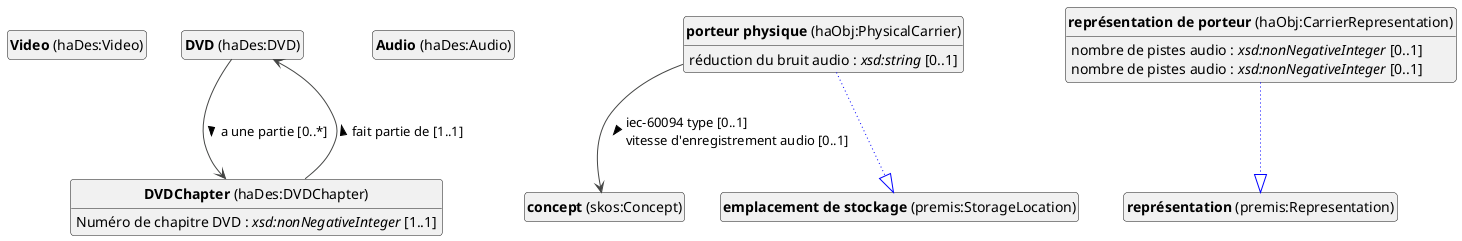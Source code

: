 @startuml
!theme vibrant
skinparam classFontSize 14
!define LIGHTORANGE
skinparam componentStyle uml2
skinparam wrapMessageWidth 1000
skinparam wrapWidth 1000
' skinparam ArrowColor #Maroon
' Remove shadows
skinparam shadowing false
'skinparam linetype polyline
skinparam ArrowMessageAlignment left
top to bottom direction


class "<b>Video</b> (haDes:Video)" as haDes_Video [[#haDes%3AVideo]]
class "<b>DVD</b> (haDes:DVD)" as haDes_DVD [[#haDes%3ADVD]]
class "<b>Audio</b> (haDes:Audio)" as haDes_Audio [[#haDes%3AAudio]]
class "<b>DVDChapter</b> (haDes:DVDChapter)" as haDes_DVDChapter [[#haDes%3ADVDChapter]]
class "<b>concept</b> (skos:Concept)" as skos_Concept [[../../terms/fr#skos%3AConcept]]
class "<b>porteur physique</b> (haObj:PhysicalCarrier)" as haObj_PhysicalCarrier [[#haObj%3APhysicalCarrier]]
class "<b>emplacement de stockage</b> (premis:StorageLocation)" as premis_StorageLocation [[#premis%3AStorageLocation]]
class "<b>représentation de porteur</b> (haObj:CarrierRepresentation)" as haObj_CarrierRepresentation [[#haObj%3ACarrierRepresentation]]
class "<b>représentation</b> (premis:Representation)" as premis_Representation [[#premis%3ARepresentation]]




haDes_DVD --> haDes_DVDChapter :a une partie [0..*]  > 




haDes_DVDChapter : Numéro de chapitre DVD : <i>xsd:nonNegativeInteger</i> [1..1]
haDes_DVDChapter --> haDes_DVD :fait partie de [1..1]  > 




haObj_PhysicalCarrier --|> premis_StorageLocation #blue;line.dotted;text:blue

haObj_PhysicalCarrier : réduction du bruit audio : <i>xsd:string</i> [0..1]
haObj_PhysicalCarrier --> skos_Concept :iec-60094 type [0..1]  \lvitesse d'enregistrement audio [0..1]  > 


haObj_CarrierRepresentation --|> premis_Representation #blue;line.dotted;text:blue

haObj_CarrierRepresentation : nombre de pistes audio : <i>xsd:nonNegativeInteger</i> [0..1]
haObj_CarrierRepresentation : nombre de pistes audio : <i>xsd:nonNegativeInteger</i> [0..1]



hide circle
hide methods
hide empty members
@enduml


